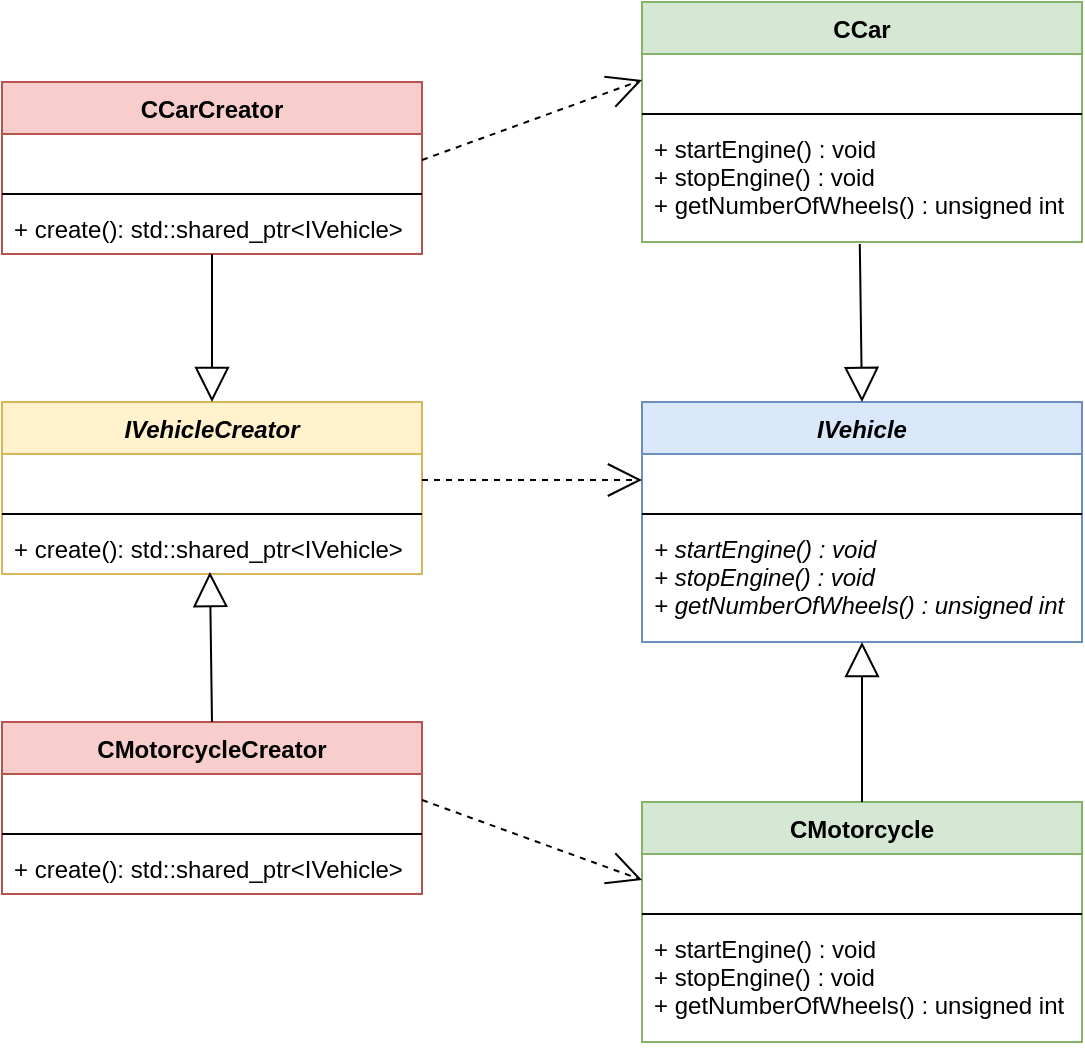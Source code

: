<mxfile version="13.9.9" type="device"><diagram id="UZty0jRldmt2y4FpP0NM" name="Strona-1"><mxGraphModel dx="1106" dy="767" grid="1" gridSize="10" guides="1" tooltips="1" connect="1" arrows="1" fold="1" page="1" pageScale="1" pageWidth="827" pageHeight="1169" math="0" shadow="0"><root><mxCell id="0"/><mxCell id="1" parent="0"/><mxCell id="WkMo8kVyk0t0iODG3ctP-1" value="IVehicle" style="swimlane;fontStyle=3;align=center;verticalAlign=top;childLayout=stackLayout;horizontal=1;startSize=26;horizontalStack=0;resizeParent=1;resizeParentMax=0;resizeLast=0;collapsible=1;marginBottom=0;fillColor=#dae8fc;strokeColor=#6c8ebf;" vertex="1" parent="1"><mxGeometry x="480" y="280" width="220" height="120" as="geometry"/></mxCell><mxCell id="WkMo8kVyk0t0iODG3ctP-2" value=" " style="text;strokeColor=none;fillColor=none;align=left;verticalAlign=top;spacingLeft=4;spacingRight=4;overflow=hidden;rotatable=0;points=[[0,0.5],[1,0.5]];portConstraint=eastwest;" vertex="1" parent="WkMo8kVyk0t0iODG3ctP-1"><mxGeometry y="26" width="220" height="26" as="geometry"/></mxCell><mxCell id="WkMo8kVyk0t0iODG3ctP-3" value="" style="line;strokeWidth=1;fillColor=none;align=left;verticalAlign=middle;spacingTop=-1;spacingLeft=3;spacingRight=3;rotatable=0;labelPosition=right;points=[];portConstraint=eastwest;" vertex="1" parent="WkMo8kVyk0t0iODG3ctP-1"><mxGeometry y="52" width="220" height="8" as="geometry"/></mxCell><mxCell id="WkMo8kVyk0t0iODG3ctP-4" value="+ startEngine() : void&#10;+ stopEngine() : void&#10;+ getNumberOfWheels() : unsigned int" style="text;strokeColor=none;fillColor=none;align=left;verticalAlign=top;spacingLeft=4;spacingRight=4;overflow=hidden;rotatable=0;points=[[0,0.5],[1,0.5]];portConstraint=eastwest;fontStyle=2" vertex="1" parent="WkMo8kVyk0t0iODG3ctP-1"><mxGeometry y="60" width="220" height="60" as="geometry"/></mxCell><mxCell id="WkMo8kVyk0t0iODG3ctP-5" value="IVehicleCreator" style="swimlane;fontStyle=3;align=center;verticalAlign=top;childLayout=stackLayout;horizontal=1;startSize=26;horizontalStack=0;resizeParent=1;resizeParentMax=0;resizeLast=0;collapsible=1;marginBottom=0;fillColor=#fff2cc;strokeColor=#d6b656;" vertex="1" parent="1"><mxGeometry x="160" y="280" width="210" height="86" as="geometry"/></mxCell><mxCell id="WkMo8kVyk0t0iODG3ctP-6" value=" " style="text;strokeColor=none;fillColor=none;align=left;verticalAlign=top;spacingLeft=4;spacingRight=4;overflow=hidden;rotatable=0;points=[[0,0.5],[1,0.5]];portConstraint=eastwest;" vertex="1" parent="WkMo8kVyk0t0iODG3ctP-5"><mxGeometry y="26" width="210" height="26" as="geometry"/></mxCell><mxCell id="WkMo8kVyk0t0iODG3ctP-7" value="" style="line;strokeWidth=1;fillColor=none;align=left;verticalAlign=middle;spacingTop=-1;spacingLeft=3;spacingRight=3;rotatable=0;labelPosition=right;points=[];portConstraint=eastwest;" vertex="1" parent="WkMo8kVyk0t0iODG3ctP-5"><mxGeometry y="52" width="210" height="8" as="geometry"/></mxCell><mxCell id="WkMo8kVyk0t0iODG3ctP-8" value="+ create(): std::shared_ptr&lt;IVehicle&gt;" style="text;strokeColor=none;fillColor=none;align=left;verticalAlign=top;spacingLeft=4;spacingRight=4;overflow=hidden;rotatable=0;points=[[0,0.5],[1,0.5]];portConstraint=eastwest;" vertex="1" parent="WkMo8kVyk0t0iODG3ctP-5"><mxGeometry y="60" width="210" height="26" as="geometry"/></mxCell><mxCell id="WkMo8kVyk0t0iODG3ctP-9" value="CMotorcycle" style="swimlane;fontStyle=1;align=center;verticalAlign=top;childLayout=stackLayout;horizontal=1;startSize=26;horizontalStack=0;resizeParent=1;resizeParentMax=0;resizeLast=0;collapsible=1;marginBottom=0;fillColor=#d5e8d4;strokeColor=#82b366;" vertex="1" parent="1"><mxGeometry x="480" y="480" width="220" height="120" as="geometry"/></mxCell><mxCell id="WkMo8kVyk0t0iODG3ctP-10" value=" " style="text;strokeColor=none;fillColor=none;align=left;verticalAlign=top;spacingLeft=4;spacingRight=4;overflow=hidden;rotatable=0;points=[[0,0.5],[1,0.5]];portConstraint=eastwest;" vertex="1" parent="WkMo8kVyk0t0iODG3ctP-9"><mxGeometry y="26" width="220" height="26" as="geometry"/></mxCell><mxCell id="WkMo8kVyk0t0iODG3ctP-11" value="" style="line;strokeWidth=1;fillColor=none;align=left;verticalAlign=middle;spacingTop=-1;spacingLeft=3;spacingRight=3;rotatable=0;labelPosition=right;points=[];portConstraint=eastwest;" vertex="1" parent="WkMo8kVyk0t0iODG3ctP-9"><mxGeometry y="52" width="220" height="8" as="geometry"/></mxCell><mxCell id="WkMo8kVyk0t0iODG3ctP-12" value="+ startEngine() : void&#10;+ stopEngine() : void&#10;+ getNumberOfWheels() : unsigned int" style="text;strokeColor=none;fillColor=none;align=left;verticalAlign=top;spacingLeft=4;spacingRight=4;overflow=hidden;rotatable=0;points=[[0,0.5],[1,0.5]];portConstraint=eastwest;fontStyle=0" vertex="1" parent="WkMo8kVyk0t0iODG3ctP-9"><mxGeometry y="60" width="220" height="60" as="geometry"/></mxCell><mxCell id="WkMo8kVyk0t0iODG3ctP-13" value="CCar" style="swimlane;fontStyle=1;align=center;verticalAlign=top;childLayout=stackLayout;horizontal=1;startSize=26;horizontalStack=0;resizeParent=1;resizeParentMax=0;resizeLast=0;collapsible=1;marginBottom=0;fillColor=#d5e8d4;strokeColor=#82b366;" vertex="1" parent="1"><mxGeometry x="480" y="80" width="220" height="120" as="geometry"/></mxCell><mxCell id="WkMo8kVyk0t0iODG3ctP-14" value=" " style="text;strokeColor=none;fillColor=none;align=left;verticalAlign=top;spacingLeft=4;spacingRight=4;overflow=hidden;rotatable=0;points=[[0,0.5],[1,0.5]];portConstraint=eastwest;" vertex="1" parent="WkMo8kVyk0t0iODG3ctP-13"><mxGeometry y="26" width="220" height="26" as="geometry"/></mxCell><mxCell id="WkMo8kVyk0t0iODG3ctP-15" value="" style="line;strokeWidth=1;fillColor=none;align=left;verticalAlign=middle;spacingTop=-1;spacingLeft=3;spacingRight=3;rotatable=0;labelPosition=right;points=[];portConstraint=eastwest;" vertex="1" parent="WkMo8kVyk0t0iODG3ctP-13"><mxGeometry y="52" width="220" height="8" as="geometry"/></mxCell><mxCell id="WkMo8kVyk0t0iODG3ctP-16" value="+ startEngine() : void&#10;+ stopEngine() : void&#10;+ getNumberOfWheels() : unsigned int" style="text;strokeColor=none;fillColor=none;align=left;verticalAlign=top;spacingLeft=4;spacingRight=4;overflow=hidden;rotatable=0;points=[[0,0.5],[1,0.5]];portConstraint=eastwest;fontStyle=0" vertex="1" parent="WkMo8kVyk0t0iODG3ctP-13"><mxGeometry y="60" width="220" height="60" as="geometry"/></mxCell><mxCell id="WkMo8kVyk0t0iODG3ctP-17" value="CCarCreator" style="swimlane;fontStyle=1;align=center;verticalAlign=top;childLayout=stackLayout;horizontal=1;startSize=26;horizontalStack=0;resizeParent=1;resizeParentMax=0;resizeLast=0;collapsible=1;marginBottom=0;fillColor=#f8cecc;strokeColor=#b85450;" vertex="1" parent="1"><mxGeometry x="160" y="120" width="210" height="86" as="geometry"/></mxCell><mxCell id="WkMo8kVyk0t0iODG3ctP-18" value=" " style="text;strokeColor=none;fillColor=none;align=left;verticalAlign=top;spacingLeft=4;spacingRight=4;overflow=hidden;rotatable=0;points=[[0,0.5],[1,0.5]];portConstraint=eastwest;" vertex="1" parent="WkMo8kVyk0t0iODG3ctP-17"><mxGeometry y="26" width="210" height="26" as="geometry"/></mxCell><mxCell id="WkMo8kVyk0t0iODG3ctP-19" value="" style="line;strokeWidth=1;fillColor=none;align=left;verticalAlign=middle;spacingTop=-1;spacingLeft=3;spacingRight=3;rotatable=0;labelPosition=right;points=[];portConstraint=eastwest;" vertex="1" parent="WkMo8kVyk0t0iODG3ctP-17"><mxGeometry y="52" width="210" height="8" as="geometry"/></mxCell><mxCell id="WkMo8kVyk0t0iODG3ctP-20" value="+ create(): std::shared_ptr&lt;IVehicle&gt;" style="text;strokeColor=none;fillColor=none;align=left;verticalAlign=top;spacingLeft=4;spacingRight=4;overflow=hidden;rotatable=0;points=[[0,0.5],[1,0.5]];portConstraint=eastwest;" vertex="1" parent="WkMo8kVyk0t0iODG3ctP-17"><mxGeometry y="60" width="210" height="26" as="geometry"/></mxCell><mxCell id="WkMo8kVyk0t0iODG3ctP-21" value="CMotorcycleCreator" style="swimlane;fontStyle=1;align=center;verticalAlign=top;childLayout=stackLayout;horizontal=1;startSize=26;horizontalStack=0;resizeParent=1;resizeParentMax=0;resizeLast=0;collapsible=1;marginBottom=0;fillColor=#f8cecc;strokeColor=#b85450;" vertex="1" parent="1"><mxGeometry x="160" y="440" width="210" height="86" as="geometry"/></mxCell><mxCell id="WkMo8kVyk0t0iODG3ctP-22" value=" " style="text;strokeColor=none;fillColor=none;align=left;verticalAlign=top;spacingLeft=4;spacingRight=4;overflow=hidden;rotatable=0;points=[[0,0.5],[1,0.5]];portConstraint=eastwest;" vertex="1" parent="WkMo8kVyk0t0iODG3ctP-21"><mxGeometry y="26" width="210" height="26" as="geometry"/></mxCell><mxCell id="WkMo8kVyk0t0iODG3ctP-23" value="" style="line;strokeWidth=1;fillColor=none;align=left;verticalAlign=middle;spacingTop=-1;spacingLeft=3;spacingRight=3;rotatable=0;labelPosition=right;points=[];portConstraint=eastwest;" vertex="1" parent="WkMo8kVyk0t0iODG3ctP-21"><mxGeometry y="52" width="210" height="8" as="geometry"/></mxCell><mxCell id="WkMo8kVyk0t0iODG3ctP-24" value="+ create(): std::shared_ptr&lt;IVehicle&gt;" style="text;strokeColor=none;fillColor=none;align=left;verticalAlign=top;spacingLeft=4;spacingRight=4;overflow=hidden;rotatable=0;points=[[0,0.5],[1,0.5]];portConstraint=eastwest;" vertex="1" parent="WkMo8kVyk0t0iODG3ctP-21"><mxGeometry y="60" width="210" height="26" as="geometry"/></mxCell><mxCell id="WkMo8kVyk0t0iODG3ctP-25" value="" style="endArrow=block;html=1;exitX=0.5;exitY=0;exitDx=0;exitDy=0;endFill=0;endSize=15;" edge="1" parent="1" source="WkMo8kVyk0t0iODG3ctP-9" target="WkMo8kVyk0t0iODG3ctP-4"><mxGeometry width="50" height="50" relative="1" as="geometry"><mxPoint x="30" y="290" as="sourcePoint"/><mxPoint x="80" y="240" as="targetPoint"/></mxGeometry></mxCell><mxCell id="WkMo8kVyk0t0iODG3ctP-26" value="" style="endArrow=block;html=1;endFill=0;endSize=15;exitX=0.5;exitY=1;exitDx=0;exitDy=0;exitPerimeter=0;entryX=0.5;entryY=0;entryDx=0;entryDy=0;" edge="1" parent="1" source="WkMo8kVyk0t0iODG3ctP-20" target="WkMo8kVyk0t0iODG3ctP-5"><mxGeometry width="50" height="50" relative="1" as="geometry"><mxPoint x="265" y="370" as="sourcePoint"/><mxPoint x="320" y="240" as="targetPoint"/></mxGeometry></mxCell><mxCell id="WkMo8kVyk0t0iODG3ctP-27" value="" style="endArrow=open;html=1;exitX=1;exitY=0.5;exitDx=0;exitDy=0;entryX=0;entryY=0.5;entryDx=0;entryDy=0;endFill=0;endSize=15;dashed=1;" edge="1" parent="1" source="WkMo8kVyk0t0iODG3ctP-6" target="WkMo8kVyk0t0iODG3ctP-2"><mxGeometry width="50" height="50" relative="1" as="geometry"><mxPoint x="275" y="290" as="sourcePoint"/><mxPoint x="275" y="216" as="targetPoint"/></mxGeometry></mxCell><mxCell id="WkMo8kVyk0t0iODG3ctP-28" value="" style="endArrow=block;html=1;exitX=0.495;exitY=1.017;exitDx=0;exitDy=0;entryX=0.5;entryY=0;entryDx=0;entryDy=0;endFill=0;endSize=15;exitPerimeter=0;" edge="1" parent="1" source="WkMo8kVyk0t0iODG3ctP-16" target="WkMo8kVyk0t0iODG3ctP-1"><mxGeometry width="50" height="50" relative="1" as="geometry"><mxPoint x="275" y="290" as="sourcePoint"/><mxPoint x="275" y="216" as="targetPoint"/></mxGeometry></mxCell><mxCell id="WkMo8kVyk0t0iODG3ctP-29" value="" style="endArrow=block;html=1;exitX=0.5;exitY=0;exitDx=0;exitDy=0;endFill=0;endSize=15;entryX=0.495;entryY=0.962;entryDx=0;entryDy=0;entryPerimeter=0;" edge="1" parent="1" source="WkMo8kVyk0t0iODG3ctP-21" target="WkMo8kVyk0t0iODG3ctP-8"><mxGeometry width="50" height="50" relative="1" as="geometry"><mxPoint x="600" y="490" as="sourcePoint"/><mxPoint x="600" y="410" as="targetPoint"/></mxGeometry></mxCell><mxCell id="WkMo8kVyk0t0iODG3ctP-30" value="" style="endArrow=open;html=1;exitX=1;exitY=0.5;exitDx=0;exitDy=0;entryX=0;entryY=0.5;entryDx=0;entryDy=0;endFill=0;endSize=15;dashed=1;" edge="1" parent="1" source="WkMo8kVyk0t0iODG3ctP-18" target="WkMo8kVyk0t0iODG3ctP-14"><mxGeometry width="50" height="50" relative="1" as="geometry"><mxPoint x="380" y="329" as="sourcePoint"/><mxPoint x="490" y="329" as="targetPoint"/></mxGeometry></mxCell><mxCell id="WkMo8kVyk0t0iODG3ctP-31" value="" style="endArrow=open;html=1;exitX=1;exitY=0.5;exitDx=0;exitDy=0;entryX=0;entryY=0.5;entryDx=0;entryDy=0;endFill=0;endSize=15;dashed=1;" edge="1" parent="1" source="WkMo8kVyk0t0iODG3ctP-22" target="WkMo8kVyk0t0iODG3ctP-10"><mxGeometry width="50" height="50" relative="1" as="geometry"><mxPoint x="380" y="169" as="sourcePoint"/><mxPoint x="490" y="129" as="targetPoint"/></mxGeometry></mxCell></root></mxGraphModel></diagram></mxfile>